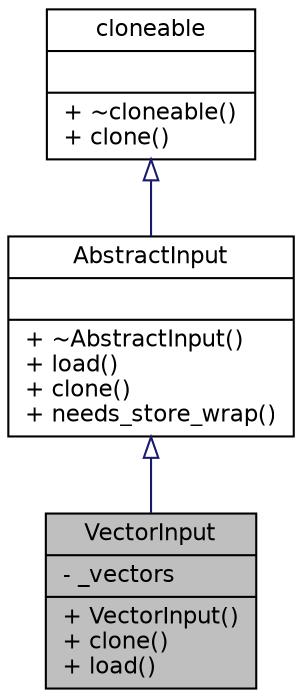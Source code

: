 digraph "VectorInput"
{
  edge [fontname="Helvetica",fontsize="11",labelfontname="Helvetica",labelfontsize="11"];
  node [fontname="Helvetica",fontsize="11",shape=record];
  Node1 [label="{VectorInput\n|- _vectors\l|+ VectorInput()\l+ clone()\l+ load()\l}",height=0.2,width=0.4,color="black", fillcolor="grey75", style="filled" fontcolor="black"];
  Node2 -> Node1 [dir="back",color="midnightblue",fontsize="11",style="solid",arrowtail="onormal",fontname="Helvetica"];
  Node2 [label="{AbstractInput\n||+ ~AbstractInput()\l+ load()\l+ clone()\l+ needs_store_wrap()\l}",height=0.2,width=0.4,color="black", fillcolor="white", style="filled",URL="$class_abstract_input.html",tooltip="Interface for implementing a data source for loading data into a table."];
  Node3 -> Node2 [dir="back",color="midnightblue",fontsize="11",style="solid",arrowtail="onormal",fontname="Helvetica"];
  Node3 [label="{cloneable\n||+ ~cloneable()\l+ clone()\l}",height=0.2,width=0.4,color="black", fillcolor="white", style="filled",URL="$classcloneable.html"];
}
